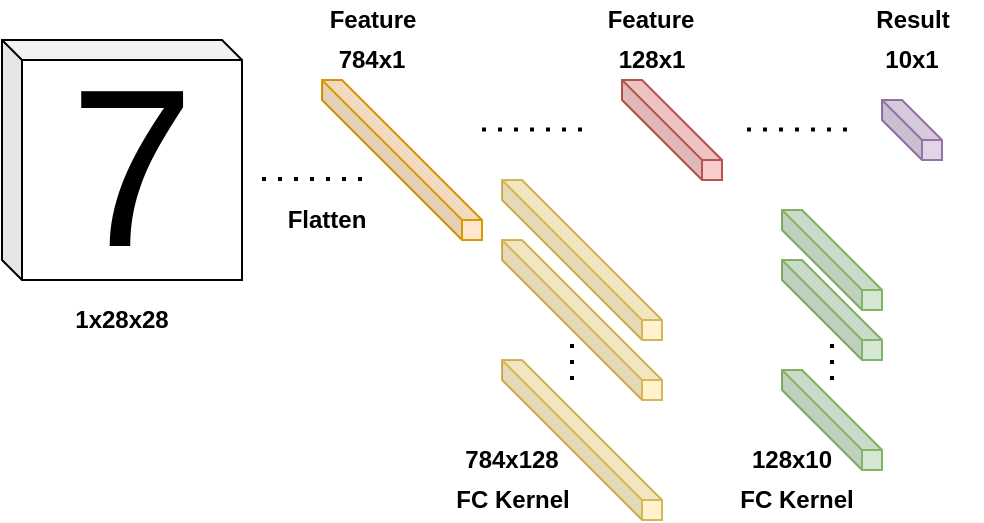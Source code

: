 <mxfile version="13.9.9" type="device"><diagram id="3AKtNB0dPNv2DzPxSAHd" name="Page-1"><mxGraphModel dx="981" dy="567" grid="1" gridSize="10" guides="1" tooltips="1" connect="1" arrows="1" fold="1" page="1" pageScale="1" pageWidth="850" pageHeight="1100" math="0" shadow="0"><root><mxCell id="0"/><mxCell id="1" parent="0"/><mxCell id="uPTcyvHrowh-1YrXaQ0s-2" value="7" style="shape=cube;whiteSpace=wrap;html=1;boundedLbl=1;backgroundOutline=1;darkOpacity=0.05;darkOpacity2=0.1;size=10;fontSize=112;" vertex="1" parent="1"><mxGeometry x="100" y="220" width="120" height="120" as="geometry"/></mxCell><mxCell id="uPTcyvHrowh-1YrXaQ0s-3" value="" style="shape=cube;whiteSpace=wrap;html=1;boundedLbl=1;backgroundOutline=1;darkOpacity=0.05;darkOpacity2=0.1;fontSize=112;size=70;fillColor=#ffe6cc;strokeColor=#d79b00;" vertex="1" parent="1"><mxGeometry x="260" y="240" width="80" height="80" as="geometry"/></mxCell><mxCell id="uPTcyvHrowh-1YrXaQ0s-5" value="&lt;font style=&quot;font-size: 12px&quot;&gt;784x1&lt;br&gt;&lt;/font&gt;" style="text;html=1;strokeColor=none;fillColor=none;align=center;verticalAlign=middle;whiteSpace=wrap;rounded=0;fontSize=12;fontStyle=1" vertex="1" parent="1"><mxGeometry x="250" y="220" width="70" height="20" as="geometry"/></mxCell><mxCell id="uPTcyvHrowh-1YrXaQ0s-6" value="&lt;font style=&quot;font-size: 12px&quot;&gt;1x28x28&lt;br&gt;&lt;/font&gt;" style="text;html=1;strokeColor=none;fillColor=none;align=center;verticalAlign=middle;whiteSpace=wrap;rounded=0;fontSize=12;fontStyle=1" vertex="1" parent="1"><mxGeometry x="105" y="350" width="110" height="20" as="geometry"/></mxCell><mxCell id="uPTcyvHrowh-1YrXaQ0s-7" value="" style="shape=cube;whiteSpace=wrap;html=1;boundedLbl=1;backgroundOutline=1;darkOpacity=0.05;darkOpacity2=0.1;fontSize=112;size=40;fillColor=#f8cecc;strokeColor=#b85450;" vertex="1" parent="1"><mxGeometry x="410" y="240" width="50" height="50" as="geometry"/></mxCell><mxCell id="uPTcyvHrowh-1YrXaQ0s-8" value="" style="shape=cube;whiteSpace=wrap;html=1;boundedLbl=1;backgroundOutline=1;darkOpacity=0.05;darkOpacity2=0.1;fontSize=112;size=70;fillColor=#fff2cc;strokeColor=#d6b656;" vertex="1" parent="1"><mxGeometry x="350" y="290" width="80" height="80" as="geometry"/></mxCell><mxCell id="uPTcyvHrowh-1YrXaQ0s-9" value="" style="shape=cube;whiteSpace=wrap;html=1;boundedLbl=1;backgroundOutline=1;darkOpacity=0.05;darkOpacity2=0.1;fontSize=112;size=70;fillColor=#fff2cc;strokeColor=#d6b656;" vertex="1" parent="1"><mxGeometry x="350" y="320" width="80" height="80" as="geometry"/></mxCell><mxCell id="uPTcyvHrowh-1YrXaQ0s-12" value="" style="shape=cube;whiteSpace=wrap;html=1;boundedLbl=1;backgroundOutline=1;darkOpacity=0.05;darkOpacity2=0.1;fontSize=112;size=70;fillColor=#fff2cc;strokeColor=#d6b656;" vertex="1" parent="1"><mxGeometry x="350" y="380" width="80" height="80" as="geometry"/></mxCell><mxCell id="uPTcyvHrowh-1YrXaQ0s-14" value="" style="endArrow=none;dashed=1;html=1;dashPattern=1 3;strokeWidth=2;fontSize=12;" edge="1" parent="1"><mxGeometry width="50" height="50" relative="1" as="geometry"><mxPoint x="385" y="390" as="sourcePoint"/><mxPoint x="385" y="370" as="targetPoint"/></mxGeometry></mxCell><mxCell id="uPTcyvHrowh-1YrXaQ0s-16" value="&lt;font style=&quot;font-size: 12px&quot;&gt;128x1&lt;br&gt;&lt;/font&gt;" style="text;html=1;strokeColor=none;fillColor=none;align=center;verticalAlign=middle;whiteSpace=wrap;rounded=0;fontSize=12;fontStyle=1" vertex="1" parent="1"><mxGeometry x="390" y="220" width="70" height="20" as="geometry"/></mxCell><mxCell id="uPTcyvHrowh-1YrXaQ0s-17" value="&lt;font style=&quot;font-size: 12px&quot;&gt;784x128&lt;br&gt;&lt;/font&gt;" style="text;html=1;strokeColor=none;fillColor=none;align=center;verticalAlign=middle;whiteSpace=wrap;rounded=0;fontSize=12;fontStyle=1" vertex="1" parent="1"><mxGeometry x="320" y="420" width="70" height="20" as="geometry"/></mxCell><mxCell id="uPTcyvHrowh-1YrXaQ0s-18" value="" style="shape=cube;whiteSpace=wrap;html=1;boundedLbl=1;backgroundOutline=1;darkOpacity=0.05;darkOpacity2=0.1;fontSize=112;size=20;fillColor=#e1d5e7;strokeColor=#9673a6;" vertex="1" parent="1"><mxGeometry x="540" y="250" width="30" height="30" as="geometry"/></mxCell><mxCell id="uPTcyvHrowh-1YrXaQ0s-19" value="&lt;font style=&quot;font-size: 12px&quot;&gt;10x1&lt;br&gt;&lt;/font&gt;" style="text;html=1;strokeColor=none;fillColor=none;align=center;verticalAlign=middle;whiteSpace=wrap;rounded=0;fontSize=12;fontStyle=1" vertex="1" parent="1"><mxGeometry x="520" y="220" width="70" height="20" as="geometry"/></mxCell><mxCell id="uPTcyvHrowh-1YrXaQ0s-23" value="" style="endArrow=none;dashed=1;html=1;dashPattern=1 3;strokeWidth=2;fontSize=12;" edge="1" parent="1"><mxGeometry width="50" height="50" relative="1" as="geometry"><mxPoint x="515" y="390" as="sourcePoint"/><mxPoint x="515" y="370" as="targetPoint"/></mxGeometry></mxCell><mxCell id="uPTcyvHrowh-1YrXaQ0s-24" value="&lt;font style=&quot;font-size: 12px&quot;&gt;128x10&lt;br&gt;&lt;/font&gt;" style="text;html=1;strokeColor=none;fillColor=none;align=center;verticalAlign=middle;whiteSpace=wrap;rounded=0;fontSize=12;fontStyle=1" vertex="1" parent="1"><mxGeometry x="460" y="420" width="70" height="20" as="geometry"/></mxCell><mxCell id="uPTcyvHrowh-1YrXaQ0s-25" value="" style="shape=cube;whiteSpace=wrap;html=1;boundedLbl=1;backgroundOutline=1;darkOpacity=0.05;darkOpacity2=0.1;fontSize=112;size=40;fillColor=#d5e8d4;strokeColor=#82b366;" vertex="1" parent="1"><mxGeometry x="490" y="385" width="50" height="50" as="geometry"/></mxCell><mxCell id="uPTcyvHrowh-1YrXaQ0s-26" value="" style="shape=cube;whiteSpace=wrap;html=1;boundedLbl=1;backgroundOutline=1;darkOpacity=0.05;darkOpacity2=0.1;fontSize=112;size=40;fillColor=#d5e8d4;strokeColor=#82b366;" vertex="1" parent="1"><mxGeometry x="490" y="330" width="50" height="50" as="geometry"/></mxCell><mxCell id="uPTcyvHrowh-1YrXaQ0s-27" value="" style="shape=cube;whiteSpace=wrap;html=1;boundedLbl=1;backgroundOutline=1;darkOpacity=0.05;darkOpacity2=0.1;fontSize=112;size=40;fillColor=#d5e8d4;strokeColor=#82b366;" vertex="1" parent="1"><mxGeometry x="490" y="305" width="50" height="50" as="geometry"/></mxCell><mxCell id="uPTcyvHrowh-1YrXaQ0s-28" value="FC Kernel" style="text;html=1;strokeColor=none;fillColor=none;align=center;verticalAlign=middle;whiteSpace=wrap;rounded=0;fontSize=12;fontStyle=1" vertex="1" parent="1"><mxGeometry x="322.5" y="440" width="65" height="20" as="geometry"/></mxCell><mxCell id="uPTcyvHrowh-1YrXaQ0s-30" value="FC Kernel" style="text;html=1;strokeColor=none;fillColor=none;align=center;verticalAlign=middle;whiteSpace=wrap;rounded=0;fontSize=12;fontStyle=1" vertex="1" parent="1"><mxGeometry x="465" y="440" width="65" height="20" as="geometry"/></mxCell><mxCell id="uPTcyvHrowh-1YrXaQ0s-31" value="Feature" style="text;html=1;strokeColor=none;fillColor=none;align=center;verticalAlign=middle;whiteSpace=wrap;rounded=0;fontSize=12;fontStyle=1" vertex="1" parent="1"><mxGeometry x="252.5" y="200" width="65" height="20" as="geometry"/></mxCell><mxCell id="uPTcyvHrowh-1YrXaQ0s-32" value="Feature" style="text;html=1;strokeColor=none;fillColor=none;align=center;verticalAlign=middle;whiteSpace=wrap;rounded=0;fontSize=12;fontStyle=1" vertex="1" parent="1"><mxGeometry x="392" y="200" width="65" height="20" as="geometry"/></mxCell><mxCell id="uPTcyvHrowh-1YrXaQ0s-33" value="Result" style="text;html=1;strokeColor=none;fillColor=none;align=center;verticalAlign=middle;whiteSpace=wrap;rounded=0;fontSize=12;fontStyle=1" vertex="1" parent="1"><mxGeometry x="522.5" y="200" width="65" height="20" as="geometry"/></mxCell><mxCell id="uPTcyvHrowh-1YrXaQ0s-34" value="" style="endArrow=none;dashed=1;html=1;dashPattern=1 3;strokeWidth=2;fontSize=12;" edge="1" parent="1"><mxGeometry width="50" height="50" relative="1" as="geometry"><mxPoint x="230" y="289.52" as="sourcePoint"/><mxPoint x="280" y="289.52" as="targetPoint"/></mxGeometry></mxCell><mxCell id="uPTcyvHrowh-1YrXaQ0s-36" value="" style="endArrow=none;dashed=1;html=1;dashPattern=1 3;strokeWidth=2;fontSize=12;" edge="1" parent="1"><mxGeometry width="50" height="50" relative="1" as="geometry"><mxPoint x="340" y="264.76" as="sourcePoint"/><mxPoint x="390" y="264.76" as="targetPoint"/></mxGeometry></mxCell><mxCell id="uPTcyvHrowh-1YrXaQ0s-37" value="" style="endArrow=none;dashed=1;html=1;dashPattern=1 3;strokeWidth=2;fontSize=12;" edge="1" parent="1"><mxGeometry width="50" height="50" relative="1" as="geometry"><mxPoint x="472.5" y="264.76" as="sourcePoint"/><mxPoint x="522.5" y="264.76" as="targetPoint"/></mxGeometry></mxCell><mxCell id="uPTcyvHrowh-1YrXaQ0s-38" value="Flatten" style="text;html=1;strokeColor=none;fillColor=none;align=center;verticalAlign=middle;whiteSpace=wrap;rounded=0;fontSize=12;fontStyle=1" vertex="1" parent="1"><mxGeometry x="230" y="300" width="65" height="20" as="geometry"/></mxCell></root></mxGraphModel></diagram></mxfile>